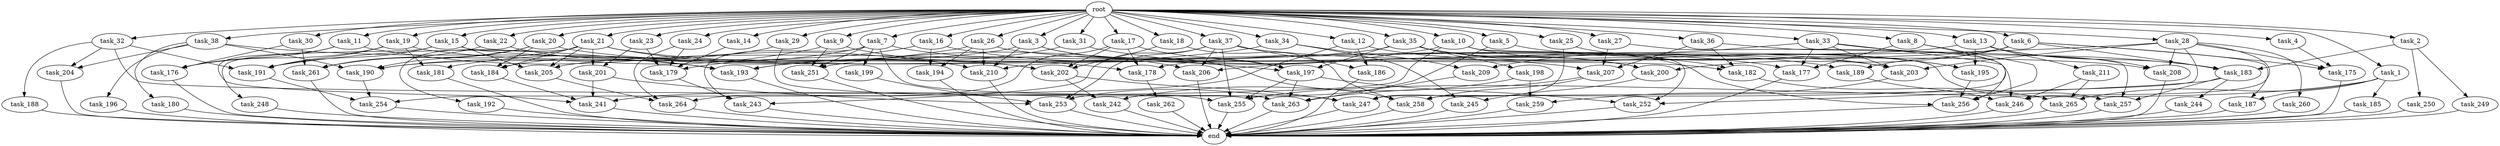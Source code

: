 digraph G {
  task_8 [size="102.400000"];
  task_252 [size="46385646796.800003"];
  task_189 [size="44667659878.400002"];
  task_17 [size="102.400000"];
  task_261 [size="172657685299.200012"];
  task_204 [size="6871947673.600000"];
  task_242 [size="55834574848.000000"];
  task_35 [size="102.400000"];
  task_26 [size="102.400000"];
  task_15 [size="102.400000"];
  task_251 [size="46385646796.800003"];
  task_209 [size="76450417868.800003"];
  task_211 [size="54975581388.800003"];
  task_255 [size="32641751449.600002"];
  task_206 [size="97066260889.600006"];
  task_177 [size="66142496358.400002"];
  task_33 [size="102.400000"];
  task_186 [size="45526653337.600006"];
  task_205 [size="69578470195.199997"];
  task_241 [size="152900835737.600006"];
  task_176 [size="170080704921.600006"];
  task_13 [size="102.400000"];
  task_22 [size="102.400000"];
  task_264 [size="202722456371.200012"];
  task_5 [size="102.400000"];
  task_36 [size="102.400000"];
  task_200 [size="115105123532.800003"];
  task_201 [size="83322365542.400009"];
  task_6 [size="102.400000"];
  task_7 [size="102.400000"];
  task_25 [size="102.400000"];
  task_30 [size="102.400000"];
  task_262 [size="42090679500.800003"];
  task_3 [size="102.400000"];
  task_179 [size="169221711462.400024"];
  task_187 [size="44667659878.400002"];
  task_188 [size="3435973836.800000"];
  task_254 [size="63565515980.800003"];
  task_183 [size="144310901145.600006"];
  task_265 [size="42949672960.000000"];
  task_193 [size="149464861900.800018"];
  task_259 [size="45526653337.600006"];
  task_191 [size="145169894604.800018"];
  task_260 [size="85899345920.000000"];
  task_27 [size="102.400000"];
  task_253 [size="103079215104.000000"];
  task_202 [size="227633266688.000000"];
  root [size="0.000000"];
  task_182 [size="24910810316.800003"];
  task_258 [size="235364207820.800018"];
  task_245 [size="52398601011.200005"];
  task_12 [size="102.400000"];
  task_21 [size="102.400000"];
  task_18 [size="102.400000"];
  task_180 [size="3435973836.800000"];
  task_31 [size="102.400000"];
  task_244 [size="30923764531.200001"];
  task_9 [size="102.400000"];
  task_192 [size="13743895347.200001"];
  task_28 [size="102.400000"];
  task_250 [size="3435973836.800000"];
  task_247 [size="55834574848.000000"];
  task_29 [size="102.400000"];
  task_185 [size="13743895347.200001"];
  task_34 [size="102.400000"];
  task_10 [size="102.400000"];
  task_181 [size="49821620633.600006"];
  task_178 [size="171798691840.000000"];
  task_194 [size="140874927308.800018"];
  task_2 [size="102.400000"];
  end [size="0.000000"];
  task_184 [size="48103633715.200005"];
  task_197 [size="204440443289.600006"];
  task_198 [size="42090679500.800003"];
  task_16 [size="102.400000"];
  task_14 [size="102.400000"];
  task_210 [size="180388626432.000000"];
  task_24 [size="102.400000"];
  task_38 [size="102.400000"];
  task_195 [size="113387136614.400009"];
  task_243 [size="42090679500.800003"];
  task_257 [size="42090679500.800003"];
  task_19 [size="102.400000"];
  task_32 [size="102.400000"];
  task_196 [size="3435973836.800000"];
  task_4 [size="102.400000"];
  task_175 [size="186401580646.400024"];
  task_207 [size="89335319756.800003"];
  task_263 [size="108233175859.200012"];
  task_208 [size="144310901145.600006"];
  task_23 [size="102.400000"];
  task_37 [size="102.400000"];
  task_256 [size="112528143155.200012"];
  task_1 [size="102.400000"];
  task_190 [size="59270548684.800003"];
  task_249 [size="3435973836.800000"];
  task_20 [size="102.400000"];
  task_246 [size="138297946931.200012"];
  task_203 [size="268864952729.600006"];
  task_199 [size="7730941132.800000"];
  task_11 [size="102.400000"];
  task_248 [size="13743895347.200001"];

  task_8 -> task_247 [size="75497472.000000"];
  task_8 -> task_256 [size="75497472.000000"];
  task_8 -> task_177 [size="75497472.000000"];
  task_252 -> end [size="1.000000"];
  task_189 -> task_246 [size="134217728.000000"];
  task_17 -> task_202 [size="838860800.000000"];
  task_17 -> task_197 [size="838860800.000000"];
  task_17 -> task_178 [size="838860800.000000"];
  task_17 -> task_264 [size="838860800.000000"];
  task_261 -> end [size="1.000000"];
  task_204 -> end [size="1.000000"];
  task_242 -> end [size="1.000000"];
  task_35 -> task_200 [size="411041792.000000"];
  task_35 -> task_203 [size="411041792.000000"];
  task_35 -> task_205 [size="411041792.000000"];
  task_35 -> task_198 [size="411041792.000000"];
  task_35 -> task_197 [size="411041792.000000"];
  task_35 -> task_256 [size="411041792.000000"];
  task_26 -> task_191 [size="838860800.000000"];
  task_26 -> task_194 [size="838860800.000000"];
  task_26 -> task_210 [size="838860800.000000"];
  task_26 -> task_203 [size="838860800.000000"];
  task_15 -> task_191 [size="134217728.000000"];
  task_15 -> task_205 [size="134217728.000000"];
  task_15 -> task_182 [size="134217728.000000"];
  task_15 -> task_248 [size="134217728.000000"];
  task_251 -> end [size="1.000000"];
  task_209 -> task_263 [size="536870912.000000"];
  task_211 -> task_246 [size="75497472.000000"];
  task_211 -> task_265 [size="75497472.000000"];
  task_255 -> end [size="1.000000"];
  task_206 -> end [size="1.000000"];
  task_177 -> end [size="1.000000"];
  task_33 -> task_177 [size="536870912.000000"];
  task_33 -> task_183 [size="536870912.000000"];
  task_33 -> task_209 [size="536870912.000000"];
  task_33 -> task_256 [size="536870912.000000"];
  task_33 -> task_203 [size="536870912.000000"];
  task_186 -> end [size="1.000000"];
  task_205 -> task_264 [size="838860800.000000"];
  task_241 -> end [size="1.000000"];
  task_176 -> end [size="1.000000"];
  task_13 -> task_208 [size="536870912.000000"];
  task_13 -> task_183 [size="536870912.000000"];
  task_13 -> task_195 [size="536870912.000000"];
  task_13 -> task_211 [size="536870912.000000"];
  task_13 -> task_178 [size="536870912.000000"];
  task_22 -> task_261 [size="679477248.000000"];
  task_22 -> task_193 [size="679477248.000000"];
  task_264 -> end [size="1.000000"];
  task_5 -> task_195 [size="536870912.000000"];
  task_5 -> task_253 [size="536870912.000000"];
  task_36 -> task_257 [size="33554432.000000"];
  task_36 -> task_207 [size="33554432.000000"];
  task_36 -> task_182 [size="33554432.000000"];
  task_200 -> task_245 [size="301989888.000000"];
  task_201 -> task_241 [size="134217728.000000"];
  task_201 -> task_253 [size="134217728.000000"];
  task_6 -> task_189 [size="301989888.000000"];
  task_6 -> task_175 [size="301989888.000000"];
  task_6 -> task_210 [size="301989888.000000"];
  task_6 -> task_187 [size="301989888.000000"];
  task_6 -> task_200 [size="301989888.000000"];
  task_6 -> task_183 [size="301989888.000000"];
  task_7 -> task_251 [size="75497472.000000"];
  task_7 -> task_181 [size="75497472.000000"];
  task_7 -> task_255 [size="75497472.000000"];
  task_7 -> task_199 [size="75497472.000000"];
  task_7 -> task_206 [size="75497472.000000"];
  task_7 -> task_243 [size="75497472.000000"];
  task_25 -> task_195 [size="33554432.000000"];
  task_25 -> task_247 [size="33554432.000000"];
  task_30 -> task_261 [size="838860800.000000"];
  task_30 -> task_176 [size="838860800.000000"];
  task_262 -> end [size="1.000000"];
  task_3 -> task_190 [size="209715200.000000"];
  task_3 -> task_197 [size="209715200.000000"];
  task_3 -> task_210 [size="209715200.000000"];
  task_3 -> task_258 [size="209715200.000000"];
  task_179 -> task_243 [size="301989888.000000"];
  task_187 -> end [size="1.000000"];
  task_188 -> end [size="1.000000"];
  task_254 -> end [size="1.000000"];
  task_183 -> task_257 [size="301989888.000000"];
  task_183 -> task_252 [size="301989888.000000"];
  task_183 -> task_244 [size="301989888.000000"];
  task_265 -> end [size="1.000000"];
  task_193 -> end [size="1.000000"];
  task_259 -> end [size="1.000000"];
  task_191 -> task_254 [size="134217728.000000"];
  task_260 -> end [size="1.000000"];
  task_27 -> task_207 [size="301989888.000000"];
  task_27 -> task_246 [size="301989888.000000"];
  task_253 -> end [size="1.000000"];
  task_202 -> task_242 [size="134217728.000000"];
  task_202 -> task_247 [size="134217728.000000"];
  root -> task_8 [size="1.000000"];
  root -> task_14 [size="1.000000"];
  root -> task_24 [size="1.000000"];
  root -> task_13 [size="1.000000"];
  root -> task_33 [size="1.000000"];
  root -> task_12 [size="1.000000"];
  root -> task_21 [size="1.000000"];
  root -> task_18 [size="1.000000"];
  root -> task_22 [size="1.000000"];
  root -> task_31 [size="1.000000"];
  root -> task_9 [size="1.000000"];
  root -> task_5 [size="1.000000"];
  root -> task_36 [size="1.000000"];
  root -> task_32 [size="1.000000"];
  root -> task_26 [size="1.000000"];
  root -> task_15 [size="1.000000"];
  root -> task_6 [size="1.000000"];
  root -> task_4 [size="1.000000"];
  root -> task_25 [size="1.000000"];
  root -> task_30 [size="1.000000"];
  root -> task_34 [size="1.000000"];
  root -> task_3 [size="1.000000"];
  root -> task_19 [size="1.000000"];
  root -> task_10 [size="1.000000"];
  root -> task_23 [size="1.000000"];
  root -> task_37 [size="1.000000"];
  root -> task_1 [size="1.000000"];
  root -> task_11 [size="1.000000"];
  root -> task_17 [size="1.000000"];
  root -> task_2 [size="1.000000"];
  root -> task_29 [size="1.000000"];
  root -> task_20 [size="1.000000"];
  root -> task_35 [size="1.000000"];
  root -> task_7 [size="1.000000"];
  root -> task_27 [size="1.000000"];
  root -> task_38 [size="1.000000"];
  root -> task_28 [size="1.000000"];
  root -> task_16 [size="1.000000"];
  task_182 -> task_265 [size="209715200.000000"];
  task_258 -> end [size="1.000000"];
  task_245 -> end [size="1.000000"];
  task_12 -> task_241 [size="411041792.000000"];
  task_12 -> task_186 [size="411041792.000000"];
  task_12 -> task_200 [size="411041792.000000"];
  task_21 -> task_189 [size="134217728.000000"];
  task_21 -> task_205 [size="134217728.000000"];
  task_21 -> task_202 [size="134217728.000000"];
  task_21 -> task_201 [size="134217728.000000"];
  task_21 -> task_184 [size="134217728.000000"];
  task_21 -> task_192 [size="134217728.000000"];
  task_21 -> task_261 [size="134217728.000000"];
  task_18 -> task_202 [size="838860800.000000"];
  task_18 -> task_258 [size="838860800.000000"];
  task_180 -> end [size="1.000000"];
  task_31 -> task_207 [size="536870912.000000"];
  task_31 -> task_193 [size="536870912.000000"];
  task_244 -> end [size="1.000000"];
  task_9 -> task_190 [size="301989888.000000"];
  task_9 -> task_251 [size="301989888.000000"];
  task_9 -> task_178 [size="301989888.000000"];
  task_192 -> end [size="1.000000"];
  task_28 -> task_208 [size="838860800.000000"];
  task_28 -> task_246 [size="838860800.000000"];
  task_28 -> task_258 [size="838860800.000000"];
  task_28 -> task_203 [size="838860800.000000"];
  task_28 -> task_260 [size="838860800.000000"];
  task_28 -> task_175 [size="838860800.000000"];
  task_28 -> task_206 [size="838860800.000000"];
  task_250 -> end [size="1.000000"];
  task_247 -> end [size="1.000000"];
  task_29 -> task_184 [size="301989888.000000"];
  task_29 -> task_247 [size="301989888.000000"];
  task_185 -> end [size="1.000000"];
  task_34 -> task_245 [size="209715200.000000"];
  task_34 -> task_209 [size="209715200.000000"];
  task_34 -> task_193 [size="209715200.000000"];
  task_10 -> task_251 [size="75497472.000000"];
  task_10 -> task_257 [size="75497472.000000"];
  task_10 -> task_252 [size="75497472.000000"];
  task_10 -> task_182 [size="75497472.000000"];
  task_10 -> task_254 [size="75497472.000000"];
  task_181 -> end [size="1.000000"];
  task_178 -> task_262 [size="411041792.000000"];
  task_194 -> end [size="1.000000"];
  task_2 -> task_249 [size="33554432.000000"];
  task_2 -> task_250 [size="33554432.000000"];
  task_2 -> task_183 [size="33554432.000000"];
  task_184 -> task_241 [size="536870912.000000"];
  task_197 -> task_255 [size="75497472.000000"];
  task_197 -> task_252 [size="75497472.000000"];
  task_197 -> task_263 [size="75497472.000000"];
  task_198 -> task_242 [size="411041792.000000"];
  task_198 -> task_259 [size="411041792.000000"];
  task_16 -> task_194 [size="536870912.000000"];
  task_16 -> task_197 [size="536870912.000000"];
  task_16 -> task_179 [size="536870912.000000"];
  task_14 -> task_179 [size="134217728.000000"];
  task_210 -> end [size="1.000000"];
  task_24 -> task_264 [size="301989888.000000"];
  task_24 -> task_179 [size="301989888.000000"];
  task_38 -> task_190 [size="33554432.000000"];
  task_38 -> task_196 [size="33554432.000000"];
  task_38 -> task_204 [size="33554432.000000"];
  task_38 -> task_180 [size="33554432.000000"];
  task_38 -> task_193 [size="33554432.000000"];
  task_195 -> task_256 [size="75497472.000000"];
  task_243 -> end [size="1.000000"];
  task_257 -> end [size="1.000000"];
  task_19 -> task_191 [size="411041792.000000"];
  task_19 -> task_181 [size="411041792.000000"];
  task_19 -> task_176 [size="411041792.000000"];
  task_19 -> task_202 [size="411041792.000000"];
  task_32 -> task_188 [size="33554432.000000"];
  task_32 -> task_191 [size="33554432.000000"];
  task_32 -> task_204 [size="33554432.000000"];
  task_32 -> task_263 [size="33554432.000000"];
  task_196 -> end [size="1.000000"];
  task_4 -> task_175 [size="679477248.000000"];
  task_175 -> end [size="1.000000"];
  task_207 -> task_258 [size="411041792.000000"];
  task_207 -> task_263 [size="411041792.000000"];
  task_263 -> end [size="1.000000"];
  task_208 -> end [size="1.000000"];
  task_23 -> task_201 [size="679477248.000000"];
  task_23 -> task_179 [size="679477248.000000"];
  task_37 -> task_208 [size="33554432.000000"];
  task_37 -> task_186 [size="33554432.000000"];
  task_37 -> task_255 [size="33554432.000000"];
  task_37 -> task_253 [size="33554432.000000"];
  task_37 -> task_206 [size="33554432.000000"];
  task_37 -> task_243 [size="33554432.000000"];
  task_256 -> end [size="1.000000"];
  task_1 -> task_185 [size="134217728.000000"];
  task_1 -> task_255 [size="134217728.000000"];
  task_1 -> task_187 [size="134217728.000000"];
  task_1 -> task_265 [size="134217728.000000"];
  task_190 -> task_254 [size="411041792.000000"];
  task_249 -> end [size="1.000000"];
  task_20 -> task_190 [size="33554432.000000"];
  task_20 -> task_184 [size="33554432.000000"];
  task_20 -> task_177 [size="33554432.000000"];
  task_20 -> task_261 [size="33554432.000000"];
  task_246 -> end [size="1.000000"];
  task_203 -> task_259 [size="33554432.000000"];
  task_199 -> task_253 [size="301989888.000000"];
  task_11 -> task_241 [size="411041792.000000"];
  task_11 -> task_176 [size="411041792.000000"];
  task_11 -> task_210 [size="411041792.000000"];
  task_248 -> end [size="1.000000"];
}
